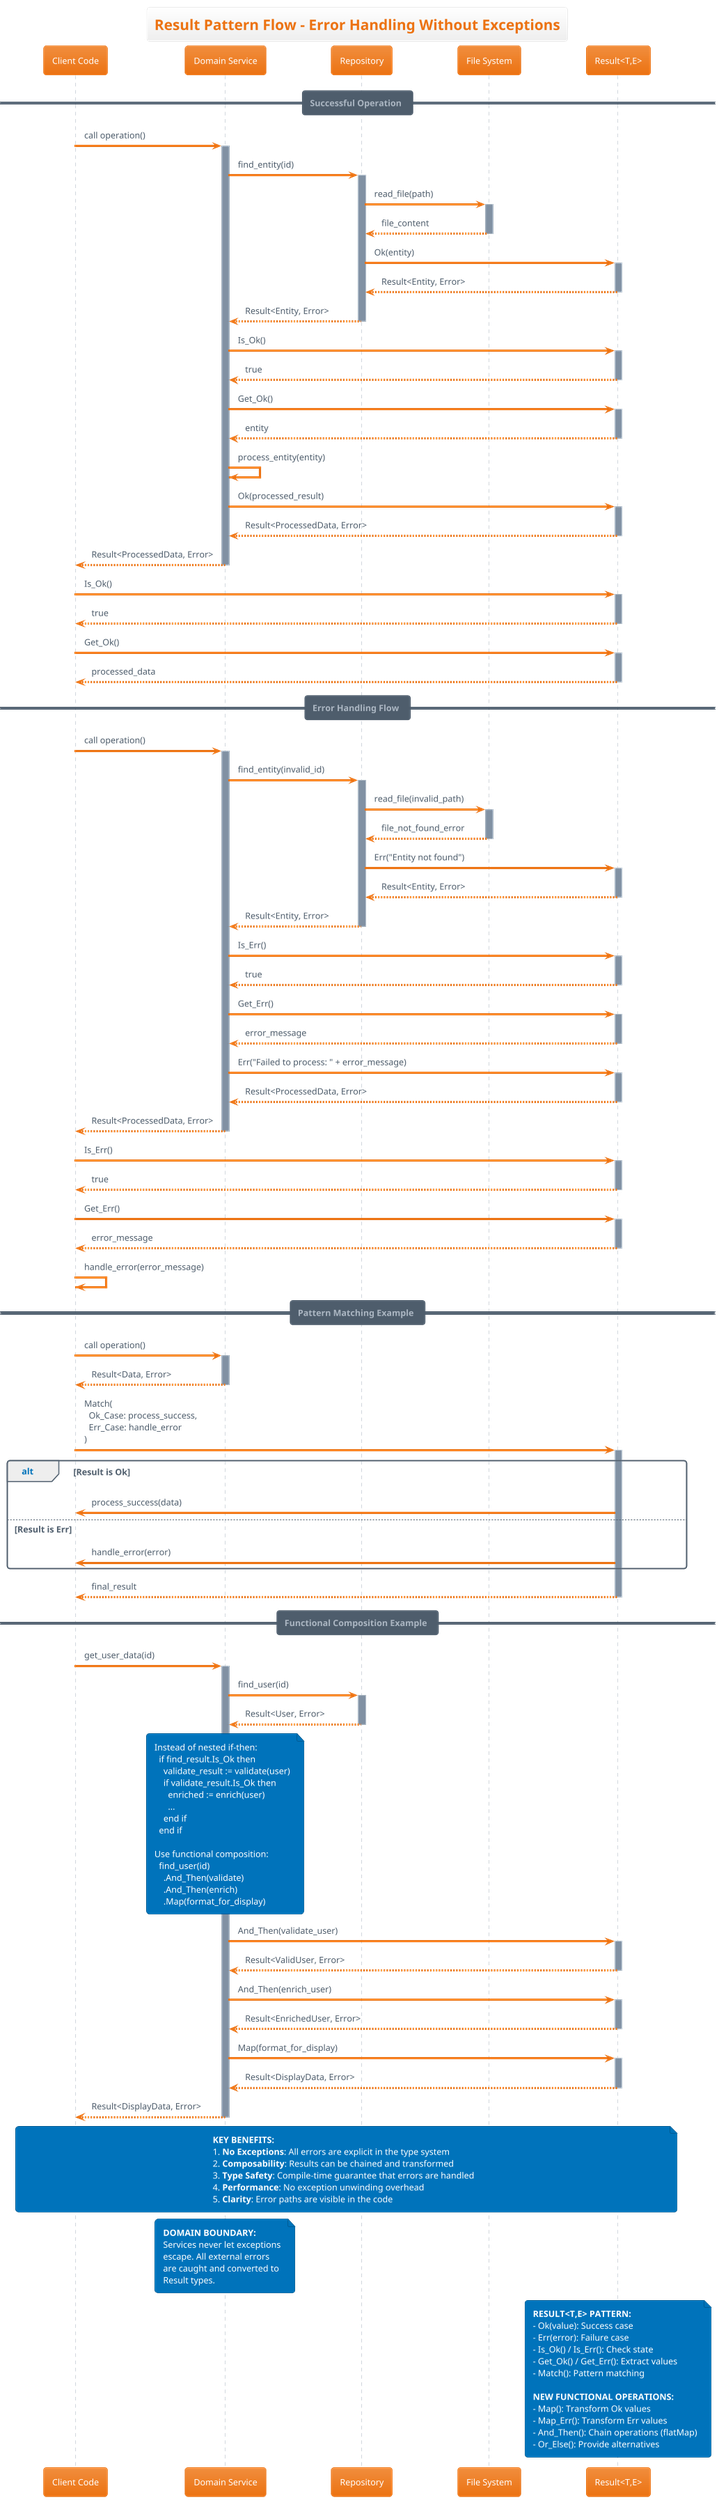 @startuml Result_Pattern_Sequence
!theme aws-orange
title Result Pattern Flow - Error Handling Without Exceptions

participant "Client Code" as client
participant "Domain Service" as service
participant "Repository" as repo
participant "File System" as fs
participant "Result<T,E>" as result

== Successful Operation ==

client -> service : call operation()
activate service

service -> repo : find_entity(id)
activate repo

repo -> fs : read_file(path)
activate fs
fs --> repo : file_content
deactivate fs

repo -> result : Ok(entity)
activate result
result --> repo : Result<Entity, Error>
deactivate result

repo --> service : Result<Entity, Error>
deactivate repo

service -> result : Is_Ok()
activate result
result --> service : true
deactivate result

service -> result : Get_Ok()
activate result
result --> service : entity
deactivate result

service -> service : process_entity(entity)

service -> result : Ok(processed_result)
activate result
result --> service : Result<ProcessedData, Error>
deactivate result

service --> client : Result<ProcessedData, Error>
deactivate service

client -> result : Is_Ok()
activate result
result --> client : true
deactivate result

client -> result : Get_Ok()
activate result
result --> client : processed_data
deactivate result

== Error Handling Flow ==

client -> service : call operation()
activate service

service -> repo : find_entity(invalid_id)
activate repo

repo -> fs : read_file(invalid_path)
activate fs
fs --> repo : file_not_found_error
deactivate fs

repo -> result : Err("Entity not found")
activate result
result --> repo : Result<Entity, Error>
deactivate result

repo --> service : Result<Entity, Error>
deactivate repo

service -> result : Is_Err()
activate result
result --> service : true
deactivate result

service -> result : Get_Err()
activate result
result --> service : error_message
deactivate result

service -> result : Err("Failed to process: " + error_message)
activate result
result --> service : Result<ProcessedData, Error>
deactivate result

service --> client : Result<ProcessedData, Error>
deactivate service

client -> result : Is_Err()
activate result
result --> client : true
deactivate result

client -> result : Get_Err()
activate result
result --> client : error_message
deactivate result

client -> client : handle_error(error_message)

== Pattern Matching Example ==

client -> service : call operation()
activate service

service --> client : Result<Data, Error>
deactivate service

client -> result : Match(\n  Ok_Case: process_success,\n  Err_Case: handle_error\n)
activate result

alt Result is Ok
  result -> client : process_success(data)
else Result is Err
  result -> client : handle_error(error)
end

result --> client : final_result
deactivate result

== Functional Composition Example ==

client -> service : get_user_data(id)
activate service

service -> repo : find_user(id)
activate repo
repo --> service : Result<User, Error>
deactivate repo

note over service
Instead of nested if-then:
  if find_result.Is_Ok then
    validate_result := validate(user)
    if validate_result.Is_Ok then
      enriched := enrich(user)
      ...
    end if
  end if
  
Use functional composition:
  find_user(id)
    .And_Then(validate)
    .And_Then(enrich)
    .Map(format_for_display)
end note

service -> result : And_Then(validate_user)
activate result
result --> service : Result<ValidUser, Error>
deactivate result

service -> result : And_Then(enrich_user)
activate result
result --> service : Result<EnrichedUser, Error>
deactivate result

service -> result : Map(format_for_display)
activate result
result --> service : Result<DisplayData, Error>
deactivate result

service --> client : Result<DisplayData, Error>
deactivate service

note over client, result
**KEY BENEFITS:**
1. **No Exceptions**: All errors are explicit in the type system
2. **Composability**: Results can be chained and transformed
3. **Type Safety**: Compile-time guarantee that errors are handled
4. **Performance**: No exception unwinding overhead
5. **Clarity**: Error paths are visible in the code
end note

note over service
**DOMAIN BOUNDARY:**
Services never let exceptions
escape. All external errors
are caught and converted to
Result types.
end note

note over result
**RESULT<T,E> PATTERN:**
- Ok(value): Success case
- Err(error): Failure case
- Is_Ok() / Is_Err(): Check state
- Get_Ok() / Get_Err(): Extract values
- Match(): Pattern matching

**NEW FUNCTIONAL OPERATIONS:**
- Map(): Transform Ok values
- Map_Err(): Transform Err values
- And_Then(): Chain operations (flatMap)
- Or_Else(): Provide alternatives
end note

@enduml

